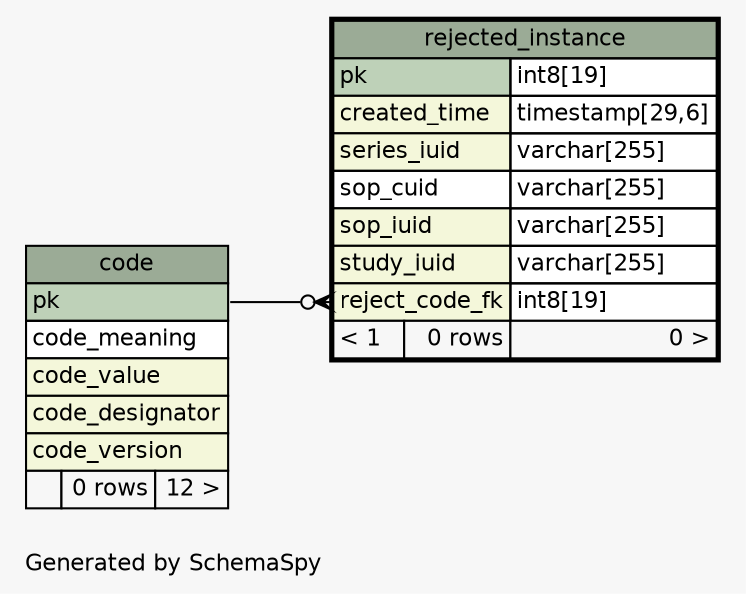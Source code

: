// dot 2.40.1 on Linux 5.0.0-31-generic
// SchemaSpy rev 590
digraph "oneDegreeRelationshipsDiagram" {
  graph [
    rankdir="RL"
    bgcolor="#f7f7f7"
    label="\nGenerated by SchemaSpy"
    labeljust="l"
    nodesep="0.18"
    ranksep="0.46"
    fontname="Helvetica"
    fontsize="11"
  ];
  node [
    fontname="Helvetica"
    fontsize="11"
    shape="plaintext"
  ];
  edge [
    arrowsize="0.8"
  ];
  "rejected_instance":"reject_code_fk":w -> "code":"pk":e [arrowhead=none dir=back arrowtail=crowodot];
  "code" [
    label=<
    <TABLE BORDER="0" CELLBORDER="1" CELLSPACING="0" BGCOLOR="#ffffff">
      <TR><TD COLSPAN="3" BGCOLOR="#9bab96" ALIGN="CENTER">code</TD></TR>
      <TR><TD PORT="pk" COLSPAN="3" BGCOLOR="#bed1b8" ALIGN="LEFT">pk</TD></TR>
      <TR><TD PORT="code_meaning" COLSPAN="3" ALIGN="LEFT">code_meaning</TD></TR>
      <TR><TD PORT="code_value" COLSPAN="3" BGCOLOR="#f4f7da" ALIGN="LEFT">code_value</TD></TR>
      <TR><TD PORT="code_designator" COLSPAN="3" BGCOLOR="#f4f7da" ALIGN="LEFT">code_designator</TD></TR>
      <TR><TD PORT="code_version" COLSPAN="3" BGCOLOR="#f4f7da" ALIGN="LEFT">code_version</TD></TR>
      <TR><TD ALIGN="LEFT" BGCOLOR="#f7f7f7">  </TD><TD ALIGN="RIGHT" BGCOLOR="#f7f7f7">0 rows</TD><TD ALIGN="RIGHT" BGCOLOR="#f7f7f7">12 &gt;</TD></TR>
    </TABLE>>
    URL="code.html"
    tooltip="code"
  ];
  "rejected_instance" [
    label=<
    <TABLE BORDER="2" CELLBORDER="1" CELLSPACING="0" BGCOLOR="#ffffff">
      <TR><TD COLSPAN="3" BGCOLOR="#9bab96" ALIGN="CENTER">rejected_instance</TD></TR>
      <TR><TD PORT="pk" COLSPAN="2" BGCOLOR="#bed1b8" ALIGN="LEFT">pk</TD><TD PORT="pk.type" ALIGN="LEFT">int8[19]</TD></TR>
      <TR><TD PORT="created_time" COLSPAN="2" BGCOLOR="#f4f7da" ALIGN="LEFT">created_time</TD><TD PORT="created_time.type" ALIGN="LEFT">timestamp[29,6]</TD></TR>
      <TR><TD PORT="series_iuid" COLSPAN="2" BGCOLOR="#f4f7da" ALIGN="LEFT">series_iuid</TD><TD PORT="series_iuid.type" ALIGN="LEFT">varchar[255]</TD></TR>
      <TR><TD PORT="sop_cuid" COLSPAN="2" ALIGN="LEFT">sop_cuid</TD><TD PORT="sop_cuid.type" ALIGN="LEFT">varchar[255]</TD></TR>
      <TR><TD PORT="sop_iuid" COLSPAN="2" BGCOLOR="#f4f7da" ALIGN="LEFT">sop_iuid</TD><TD PORT="sop_iuid.type" ALIGN="LEFT">varchar[255]</TD></TR>
      <TR><TD PORT="study_iuid" COLSPAN="2" BGCOLOR="#f4f7da" ALIGN="LEFT">study_iuid</TD><TD PORT="study_iuid.type" ALIGN="LEFT">varchar[255]</TD></TR>
      <TR><TD PORT="reject_code_fk" COLSPAN="2" BGCOLOR="#f4f7da" ALIGN="LEFT">reject_code_fk</TD><TD PORT="reject_code_fk.type" ALIGN="LEFT">int8[19]</TD></TR>
      <TR><TD ALIGN="LEFT" BGCOLOR="#f7f7f7">&lt; 1</TD><TD ALIGN="RIGHT" BGCOLOR="#f7f7f7">0 rows</TD><TD ALIGN="RIGHT" BGCOLOR="#f7f7f7">0 &gt;</TD></TR>
    </TABLE>>
    URL="rejected_instance.html"
    tooltip="rejected_instance"
  ];
}
